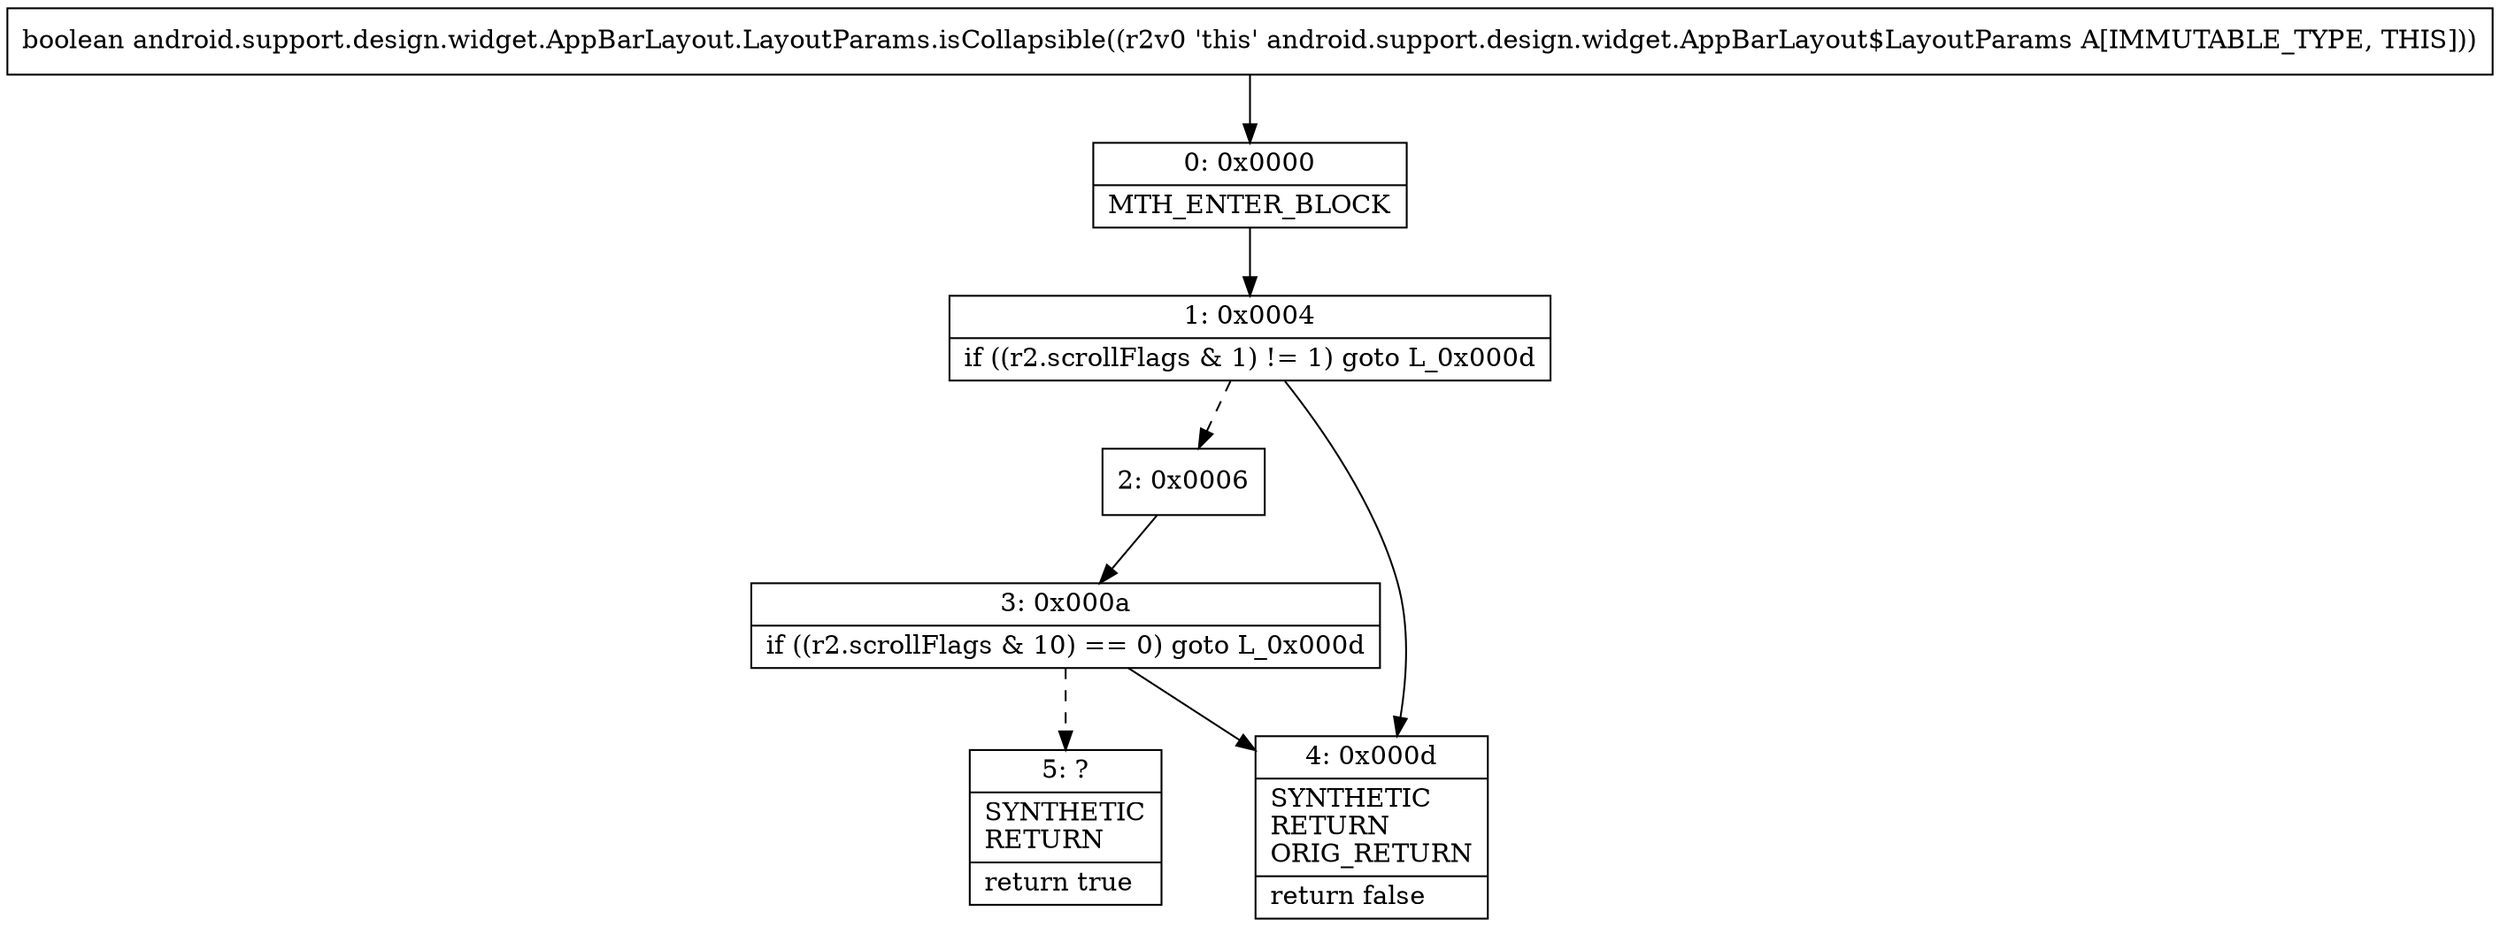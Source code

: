digraph "CFG forandroid.support.design.widget.AppBarLayout.LayoutParams.isCollapsible()Z" {
Node_0 [shape=record,label="{0\:\ 0x0000|MTH_ENTER_BLOCK\l}"];
Node_1 [shape=record,label="{1\:\ 0x0004|if ((r2.scrollFlags & 1) != 1) goto L_0x000d\l}"];
Node_2 [shape=record,label="{2\:\ 0x0006}"];
Node_3 [shape=record,label="{3\:\ 0x000a|if ((r2.scrollFlags & 10) == 0) goto L_0x000d\l}"];
Node_4 [shape=record,label="{4\:\ 0x000d|SYNTHETIC\lRETURN\lORIG_RETURN\l|return false\l}"];
Node_5 [shape=record,label="{5\:\ ?|SYNTHETIC\lRETURN\l|return true\l}"];
MethodNode[shape=record,label="{boolean android.support.design.widget.AppBarLayout.LayoutParams.isCollapsible((r2v0 'this' android.support.design.widget.AppBarLayout$LayoutParams A[IMMUTABLE_TYPE, THIS])) }"];
MethodNode -> Node_0;
Node_0 -> Node_1;
Node_1 -> Node_2[style=dashed];
Node_1 -> Node_4;
Node_2 -> Node_3;
Node_3 -> Node_4;
Node_3 -> Node_5[style=dashed];
}


